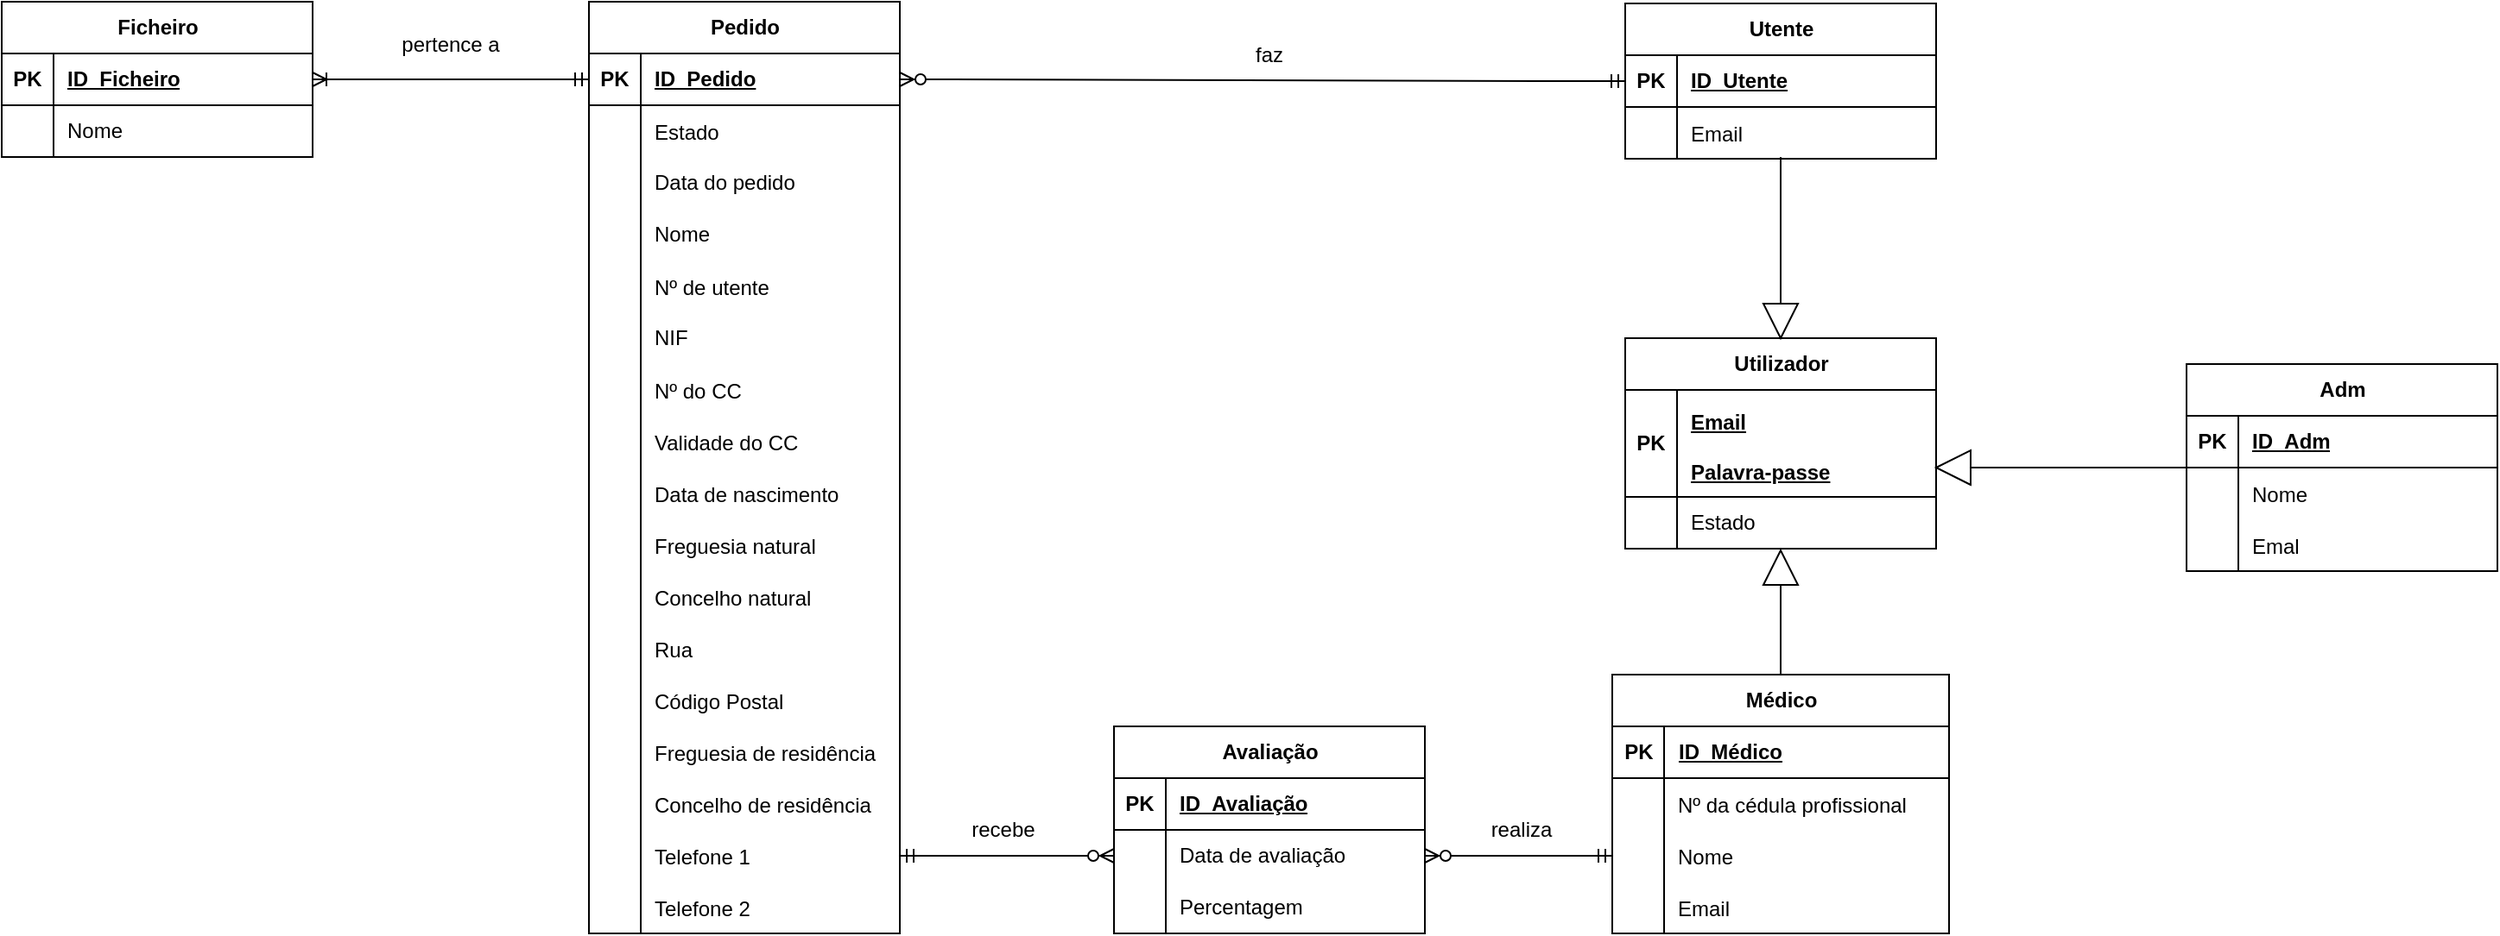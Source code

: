 <mxfile version="22.1.17" type="device">
  <diagram name="Page-1" id="z3Mn21bsSE6z8SqHgXsv">
    <mxGraphModel dx="1723" dy="743" grid="1" gridSize="10" guides="1" tooltips="1" connect="1" arrows="1" fold="1" page="1" pageScale="1" pageWidth="850" pageHeight="1100" math="0" shadow="0">
      <root>
        <mxCell id="0" />
        <mxCell id="1" parent="0" />
        <mxCell id="WOP5s9o7dd_DGviMvHyP-1" value="Ficheiro" style="shape=table;startSize=30;container=1;collapsible=1;childLayout=tableLayout;fixedRows=1;rowLines=0;fontStyle=1;align=center;resizeLast=1;html=1;" vertex="1" parent="1">
          <mxGeometry x="40" y="120" width="180" height="90" as="geometry" />
        </mxCell>
        <mxCell id="WOP5s9o7dd_DGviMvHyP-2" value="" style="shape=tableRow;horizontal=0;startSize=0;swimlaneHead=0;swimlaneBody=0;fillColor=none;collapsible=0;dropTarget=0;points=[[0,0.5],[1,0.5]];portConstraint=eastwest;top=0;left=0;right=0;bottom=1;" vertex="1" parent="WOP5s9o7dd_DGviMvHyP-1">
          <mxGeometry y="30" width="180" height="30" as="geometry" />
        </mxCell>
        <mxCell id="WOP5s9o7dd_DGviMvHyP-3" value="PK" style="shape=partialRectangle;connectable=0;fillColor=none;top=0;left=0;bottom=0;right=0;fontStyle=1;overflow=hidden;whiteSpace=wrap;html=1;" vertex="1" parent="WOP5s9o7dd_DGviMvHyP-2">
          <mxGeometry width="30" height="30" as="geometry">
            <mxRectangle width="30" height="30" as="alternateBounds" />
          </mxGeometry>
        </mxCell>
        <mxCell id="WOP5s9o7dd_DGviMvHyP-4" value="ID_Ficheiro" style="shape=partialRectangle;connectable=0;fillColor=none;top=0;left=0;bottom=0;right=0;align=left;spacingLeft=6;fontStyle=5;overflow=hidden;whiteSpace=wrap;html=1;" vertex="1" parent="WOP5s9o7dd_DGviMvHyP-2">
          <mxGeometry x="30" width="150" height="30" as="geometry">
            <mxRectangle width="150" height="30" as="alternateBounds" />
          </mxGeometry>
        </mxCell>
        <mxCell id="WOP5s9o7dd_DGviMvHyP-5" value="" style="shape=tableRow;horizontal=0;startSize=0;swimlaneHead=0;swimlaneBody=0;fillColor=none;collapsible=0;dropTarget=0;points=[[0,0.5],[1,0.5]];portConstraint=eastwest;top=0;left=0;right=0;bottom=0;" vertex="1" parent="WOP5s9o7dd_DGviMvHyP-1">
          <mxGeometry y="60" width="180" height="30" as="geometry" />
        </mxCell>
        <mxCell id="WOP5s9o7dd_DGviMvHyP-6" value="" style="shape=partialRectangle;connectable=0;fillColor=none;top=0;left=0;bottom=0;right=0;editable=1;overflow=hidden;whiteSpace=wrap;html=1;" vertex="1" parent="WOP5s9o7dd_DGviMvHyP-5">
          <mxGeometry width="30" height="30" as="geometry">
            <mxRectangle width="30" height="30" as="alternateBounds" />
          </mxGeometry>
        </mxCell>
        <mxCell id="WOP5s9o7dd_DGviMvHyP-7" value="Nome" style="shape=partialRectangle;connectable=0;fillColor=none;top=0;left=0;bottom=0;right=0;align=left;spacingLeft=6;overflow=hidden;whiteSpace=wrap;html=1;" vertex="1" parent="WOP5s9o7dd_DGviMvHyP-5">
          <mxGeometry x="30" width="150" height="30" as="geometry">
            <mxRectangle width="150" height="30" as="alternateBounds" />
          </mxGeometry>
        </mxCell>
        <mxCell id="WOP5s9o7dd_DGviMvHyP-14" value="Pedido" style="shape=table;startSize=30;container=1;collapsible=1;childLayout=tableLayout;fixedRows=1;rowLines=0;fontStyle=1;align=center;resizeLast=1;html=1;" vertex="1" parent="1">
          <mxGeometry x="380" y="120" width="180" height="540" as="geometry" />
        </mxCell>
        <mxCell id="WOP5s9o7dd_DGviMvHyP-15" value="" style="shape=tableRow;horizontal=0;startSize=0;swimlaneHead=0;swimlaneBody=0;fillColor=none;collapsible=0;dropTarget=0;points=[[0,0.5],[1,0.5]];portConstraint=eastwest;top=0;left=0;right=0;bottom=1;" vertex="1" parent="WOP5s9o7dd_DGviMvHyP-14">
          <mxGeometry y="30" width="180" height="30" as="geometry" />
        </mxCell>
        <mxCell id="WOP5s9o7dd_DGviMvHyP-16" value="PK" style="shape=partialRectangle;connectable=0;fillColor=none;top=0;left=0;bottom=0;right=0;fontStyle=1;overflow=hidden;whiteSpace=wrap;html=1;" vertex="1" parent="WOP5s9o7dd_DGviMvHyP-15">
          <mxGeometry width="30" height="30" as="geometry">
            <mxRectangle width="30" height="30" as="alternateBounds" />
          </mxGeometry>
        </mxCell>
        <mxCell id="WOP5s9o7dd_DGviMvHyP-17" value="ID_Pedido" style="shape=partialRectangle;connectable=0;fillColor=none;top=0;left=0;bottom=0;right=0;align=left;spacingLeft=6;fontStyle=5;overflow=hidden;whiteSpace=wrap;html=1;" vertex="1" parent="WOP5s9o7dd_DGviMvHyP-15">
          <mxGeometry x="30" width="150" height="30" as="geometry">
            <mxRectangle width="150" height="30" as="alternateBounds" />
          </mxGeometry>
        </mxCell>
        <mxCell id="WOP5s9o7dd_DGviMvHyP-63" value="" style="shape=tableRow;horizontal=0;startSize=0;swimlaneHead=0;swimlaneBody=0;fillColor=none;collapsible=0;dropTarget=0;points=[[0,0.5],[1,0.5]];portConstraint=eastwest;top=0;left=0;right=0;bottom=0;" vertex="1" parent="WOP5s9o7dd_DGviMvHyP-14">
          <mxGeometry y="60" width="180" height="30" as="geometry" />
        </mxCell>
        <mxCell id="WOP5s9o7dd_DGviMvHyP-64" value="" style="shape=partialRectangle;connectable=0;fillColor=none;top=0;left=0;bottom=0;right=0;editable=1;overflow=hidden;" vertex="1" parent="WOP5s9o7dd_DGviMvHyP-63">
          <mxGeometry width="30" height="30" as="geometry">
            <mxRectangle width="30" height="30" as="alternateBounds" />
          </mxGeometry>
        </mxCell>
        <mxCell id="WOP5s9o7dd_DGviMvHyP-65" value="Estado" style="shape=partialRectangle;connectable=0;fillColor=none;top=0;left=0;bottom=0;right=0;align=left;spacingLeft=6;overflow=hidden;" vertex="1" parent="WOP5s9o7dd_DGviMvHyP-63">
          <mxGeometry x="30" width="150" height="30" as="geometry">
            <mxRectangle width="150" height="30" as="alternateBounds" />
          </mxGeometry>
        </mxCell>
        <mxCell id="WOP5s9o7dd_DGviMvHyP-18" value="" style="shape=tableRow;horizontal=0;startSize=0;swimlaneHead=0;swimlaneBody=0;fillColor=none;collapsible=0;dropTarget=0;points=[[0,0.5],[1,0.5]];portConstraint=eastwest;top=0;left=0;right=0;bottom=0;" vertex="1" parent="WOP5s9o7dd_DGviMvHyP-14">
          <mxGeometry y="90" width="180" height="30" as="geometry" />
        </mxCell>
        <mxCell id="WOP5s9o7dd_DGviMvHyP-19" value="" style="shape=partialRectangle;connectable=0;fillColor=none;top=0;left=0;bottom=0;right=0;editable=1;overflow=hidden;whiteSpace=wrap;html=1;" vertex="1" parent="WOP5s9o7dd_DGviMvHyP-18">
          <mxGeometry width="30" height="30" as="geometry">
            <mxRectangle width="30" height="30" as="alternateBounds" />
          </mxGeometry>
        </mxCell>
        <mxCell id="WOP5s9o7dd_DGviMvHyP-20" value="Data do pedido" style="shape=partialRectangle;connectable=0;fillColor=none;top=0;left=0;bottom=0;right=0;align=left;spacingLeft=6;overflow=hidden;whiteSpace=wrap;html=1;" vertex="1" parent="WOP5s9o7dd_DGviMvHyP-18">
          <mxGeometry x="30" width="150" height="30" as="geometry">
            <mxRectangle width="150" height="30" as="alternateBounds" />
          </mxGeometry>
        </mxCell>
        <mxCell id="WOP5s9o7dd_DGviMvHyP-21" value="" style="shape=tableRow;horizontal=0;startSize=0;swimlaneHead=0;swimlaneBody=0;fillColor=none;collapsible=0;dropTarget=0;points=[[0,0.5],[1,0.5]];portConstraint=eastwest;top=0;left=0;right=0;bottom=0;" vertex="1" parent="WOP5s9o7dd_DGviMvHyP-14">
          <mxGeometry y="120" width="180" height="30" as="geometry" />
        </mxCell>
        <mxCell id="WOP5s9o7dd_DGviMvHyP-22" value="" style="shape=partialRectangle;connectable=0;fillColor=none;top=0;left=0;bottom=0;right=0;editable=1;overflow=hidden;whiteSpace=wrap;html=1;" vertex="1" parent="WOP5s9o7dd_DGviMvHyP-21">
          <mxGeometry width="30" height="30" as="geometry">
            <mxRectangle width="30" height="30" as="alternateBounds" />
          </mxGeometry>
        </mxCell>
        <mxCell id="WOP5s9o7dd_DGviMvHyP-23" value="Nome" style="shape=partialRectangle;connectable=0;fillColor=none;top=0;left=0;bottom=0;right=0;align=left;spacingLeft=6;overflow=hidden;whiteSpace=wrap;html=1;" vertex="1" parent="WOP5s9o7dd_DGviMvHyP-21">
          <mxGeometry x="30" width="150" height="30" as="geometry">
            <mxRectangle width="150" height="30" as="alternateBounds" />
          </mxGeometry>
        </mxCell>
        <mxCell id="WOP5s9o7dd_DGviMvHyP-207" value="" style="shape=tableRow;horizontal=0;startSize=0;swimlaneHead=0;swimlaneBody=0;fillColor=none;collapsible=0;dropTarget=0;points=[[0,0.5],[1,0.5]];portConstraint=eastwest;top=0;left=0;right=0;bottom=0;" vertex="1" parent="WOP5s9o7dd_DGviMvHyP-14">
          <mxGeometry y="150" width="180" height="30" as="geometry" />
        </mxCell>
        <mxCell id="WOP5s9o7dd_DGviMvHyP-208" value="" style="shape=partialRectangle;connectable=0;fillColor=none;top=0;left=0;bottom=0;right=0;editable=1;overflow=hidden;" vertex="1" parent="WOP5s9o7dd_DGviMvHyP-207">
          <mxGeometry width="30" height="30" as="geometry">
            <mxRectangle width="30" height="30" as="alternateBounds" />
          </mxGeometry>
        </mxCell>
        <mxCell id="WOP5s9o7dd_DGviMvHyP-209" value="Nº de utente" style="shape=partialRectangle;connectable=0;fillColor=none;top=0;left=0;bottom=0;right=0;align=left;spacingLeft=6;overflow=hidden;" vertex="1" parent="WOP5s9o7dd_DGviMvHyP-207">
          <mxGeometry x="30" width="150" height="30" as="geometry">
            <mxRectangle width="150" height="30" as="alternateBounds" />
          </mxGeometry>
        </mxCell>
        <mxCell id="WOP5s9o7dd_DGviMvHyP-24" value="" style="shape=tableRow;horizontal=0;startSize=0;swimlaneHead=0;swimlaneBody=0;fillColor=none;collapsible=0;dropTarget=0;points=[[0,0.5],[1,0.5]];portConstraint=eastwest;top=0;left=0;right=0;bottom=0;" vertex="1" parent="WOP5s9o7dd_DGviMvHyP-14">
          <mxGeometry y="180" width="180" height="30" as="geometry" />
        </mxCell>
        <mxCell id="WOP5s9o7dd_DGviMvHyP-25" value="" style="shape=partialRectangle;connectable=0;fillColor=none;top=0;left=0;bottom=0;right=0;editable=1;overflow=hidden;whiteSpace=wrap;html=1;" vertex="1" parent="WOP5s9o7dd_DGviMvHyP-24">
          <mxGeometry width="30" height="30" as="geometry">
            <mxRectangle width="30" height="30" as="alternateBounds" />
          </mxGeometry>
        </mxCell>
        <mxCell id="WOP5s9o7dd_DGviMvHyP-26" value="NIF" style="shape=partialRectangle;connectable=0;fillColor=none;top=0;left=0;bottom=0;right=0;align=left;spacingLeft=6;overflow=hidden;whiteSpace=wrap;html=1;" vertex="1" parent="WOP5s9o7dd_DGviMvHyP-24">
          <mxGeometry x="30" width="150" height="30" as="geometry">
            <mxRectangle width="150" height="30" as="alternateBounds" />
          </mxGeometry>
        </mxCell>
        <mxCell id="WOP5s9o7dd_DGviMvHyP-28" value="" style="shape=tableRow;horizontal=0;startSize=0;swimlaneHead=0;swimlaneBody=0;fillColor=none;collapsible=0;dropTarget=0;points=[[0,0.5],[1,0.5]];portConstraint=eastwest;top=0;left=0;right=0;bottom=0;" vertex="1" parent="WOP5s9o7dd_DGviMvHyP-14">
          <mxGeometry y="210" width="180" height="30" as="geometry" />
        </mxCell>
        <mxCell id="WOP5s9o7dd_DGviMvHyP-29" value="" style="shape=partialRectangle;connectable=0;fillColor=none;top=0;left=0;bottom=0;right=0;editable=1;overflow=hidden;" vertex="1" parent="WOP5s9o7dd_DGviMvHyP-28">
          <mxGeometry width="30" height="30" as="geometry">
            <mxRectangle width="30" height="30" as="alternateBounds" />
          </mxGeometry>
        </mxCell>
        <mxCell id="WOP5s9o7dd_DGviMvHyP-30" value="Nº do CC" style="shape=partialRectangle;connectable=0;fillColor=none;top=0;left=0;bottom=0;right=0;align=left;spacingLeft=6;overflow=hidden;" vertex="1" parent="WOP5s9o7dd_DGviMvHyP-28">
          <mxGeometry x="30" width="150" height="30" as="geometry">
            <mxRectangle width="150" height="30" as="alternateBounds" />
          </mxGeometry>
        </mxCell>
        <mxCell id="WOP5s9o7dd_DGviMvHyP-32" value="" style="shape=tableRow;horizontal=0;startSize=0;swimlaneHead=0;swimlaneBody=0;fillColor=none;collapsible=0;dropTarget=0;points=[[0,0.5],[1,0.5]];portConstraint=eastwest;top=0;left=0;right=0;bottom=0;" vertex="1" parent="WOP5s9o7dd_DGviMvHyP-14">
          <mxGeometry y="240" width="180" height="30" as="geometry" />
        </mxCell>
        <mxCell id="WOP5s9o7dd_DGviMvHyP-33" value="" style="shape=partialRectangle;connectable=0;fillColor=none;top=0;left=0;bottom=0;right=0;editable=1;overflow=hidden;" vertex="1" parent="WOP5s9o7dd_DGviMvHyP-32">
          <mxGeometry width="30" height="30" as="geometry">
            <mxRectangle width="30" height="30" as="alternateBounds" />
          </mxGeometry>
        </mxCell>
        <mxCell id="WOP5s9o7dd_DGviMvHyP-34" value="Validade do CC" style="shape=partialRectangle;connectable=0;fillColor=none;top=0;left=0;bottom=0;right=0;align=left;spacingLeft=6;overflow=hidden;" vertex="1" parent="WOP5s9o7dd_DGviMvHyP-32">
          <mxGeometry x="30" width="150" height="30" as="geometry">
            <mxRectangle width="150" height="30" as="alternateBounds" />
          </mxGeometry>
        </mxCell>
        <mxCell id="WOP5s9o7dd_DGviMvHyP-36" value="" style="shape=tableRow;horizontal=0;startSize=0;swimlaneHead=0;swimlaneBody=0;fillColor=none;collapsible=0;dropTarget=0;points=[[0,0.5],[1,0.5]];portConstraint=eastwest;top=0;left=0;right=0;bottom=0;" vertex="1" parent="WOP5s9o7dd_DGviMvHyP-14">
          <mxGeometry y="270" width="180" height="30" as="geometry" />
        </mxCell>
        <mxCell id="WOP5s9o7dd_DGviMvHyP-37" value="" style="shape=partialRectangle;connectable=0;fillColor=none;top=0;left=0;bottom=0;right=0;editable=1;overflow=hidden;" vertex="1" parent="WOP5s9o7dd_DGviMvHyP-36">
          <mxGeometry width="30" height="30" as="geometry">
            <mxRectangle width="30" height="30" as="alternateBounds" />
          </mxGeometry>
        </mxCell>
        <mxCell id="WOP5s9o7dd_DGviMvHyP-38" value="Data de nascimento" style="shape=partialRectangle;connectable=0;fillColor=none;top=0;left=0;bottom=0;right=0;align=left;spacingLeft=6;overflow=hidden;" vertex="1" parent="WOP5s9o7dd_DGviMvHyP-36">
          <mxGeometry x="30" width="150" height="30" as="geometry">
            <mxRectangle width="150" height="30" as="alternateBounds" />
          </mxGeometry>
        </mxCell>
        <mxCell id="WOP5s9o7dd_DGviMvHyP-40" value="" style="shape=tableRow;horizontal=0;startSize=0;swimlaneHead=0;swimlaneBody=0;fillColor=none;collapsible=0;dropTarget=0;points=[[0,0.5],[1,0.5]];portConstraint=eastwest;top=0;left=0;right=0;bottom=0;" vertex="1" parent="WOP5s9o7dd_DGviMvHyP-14">
          <mxGeometry y="300" width="180" height="30" as="geometry" />
        </mxCell>
        <mxCell id="WOP5s9o7dd_DGviMvHyP-41" value="" style="shape=partialRectangle;connectable=0;fillColor=none;top=0;left=0;bottom=0;right=0;editable=1;overflow=hidden;" vertex="1" parent="WOP5s9o7dd_DGviMvHyP-40">
          <mxGeometry width="30" height="30" as="geometry">
            <mxRectangle width="30" height="30" as="alternateBounds" />
          </mxGeometry>
        </mxCell>
        <mxCell id="WOP5s9o7dd_DGviMvHyP-42" value="Freguesia natural" style="shape=partialRectangle;connectable=0;fillColor=none;top=0;left=0;bottom=0;right=0;align=left;spacingLeft=6;overflow=hidden;" vertex="1" parent="WOP5s9o7dd_DGviMvHyP-40">
          <mxGeometry x="30" width="150" height="30" as="geometry">
            <mxRectangle width="150" height="30" as="alternateBounds" />
          </mxGeometry>
        </mxCell>
        <mxCell id="WOP5s9o7dd_DGviMvHyP-44" value="" style="shape=tableRow;horizontal=0;startSize=0;swimlaneHead=0;swimlaneBody=0;fillColor=none;collapsible=0;dropTarget=0;points=[[0,0.5],[1,0.5]];portConstraint=eastwest;top=0;left=0;right=0;bottom=0;" vertex="1" parent="WOP5s9o7dd_DGviMvHyP-14">
          <mxGeometry y="330" width="180" height="30" as="geometry" />
        </mxCell>
        <mxCell id="WOP5s9o7dd_DGviMvHyP-45" value="" style="shape=partialRectangle;connectable=0;fillColor=none;top=0;left=0;bottom=0;right=0;editable=1;overflow=hidden;" vertex="1" parent="WOP5s9o7dd_DGviMvHyP-44">
          <mxGeometry width="30" height="30" as="geometry">
            <mxRectangle width="30" height="30" as="alternateBounds" />
          </mxGeometry>
        </mxCell>
        <mxCell id="WOP5s9o7dd_DGviMvHyP-46" value="Concelho natural" style="shape=partialRectangle;connectable=0;fillColor=none;top=0;left=0;bottom=0;right=0;align=left;spacingLeft=6;overflow=hidden;" vertex="1" parent="WOP5s9o7dd_DGviMvHyP-44">
          <mxGeometry x="30" width="150" height="30" as="geometry">
            <mxRectangle width="150" height="30" as="alternateBounds" />
          </mxGeometry>
        </mxCell>
        <mxCell id="WOP5s9o7dd_DGviMvHyP-47" value="" style="shape=tableRow;horizontal=0;startSize=0;swimlaneHead=0;swimlaneBody=0;fillColor=none;collapsible=0;dropTarget=0;points=[[0,0.5],[1,0.5]];portConstraint=eastwest;top=0;left=0;right=0;bottom=0;" vertex="1" parent="WOP5s9o7dd_DGviMvHyP-14">
          <mxGeometry y="360" width="180" height="30" as="geometry" />
        </mxCell>
        <mxCell id="WOP5s9o7dd_DGviMvHyP-48" value="" style="shape=partialRectangle;connectable=0;fillColor=none;top=0;left=0;bottom=0;right=0;editable=1;overflow=hidden;" vertex="1" parent="WOP5s9o7dd_DGviMvHyP-47">
          <mxGeometry width="30" height="30" as="geometry">
            <mxRectangle width="30" height="30" as="alternateBounds" />
          </mxGeometry>
        </mxCell>
        <mxCell id="WOP5s9o7dd_DGviMvHyP-49" value="Rua" style="shape=partialRectangle;connectable=0;fillColor=none;top=0;left=0;bottom=0;right=0;align=left;spacingLeft=6;overflow=hidden;" vertex="1" parent="WOP5s9o7dd_DGviMvHyP-47">
          <mxGeometry x="30" width="150" height="30" as="geometry">
            <mxRectangle width="150" height="30" as="alternateBounds" />
          </mxGeometry>
        </mxCell>
        <mxCell id="WOP5s9o7dd_DGviMvHyP-55" value="" style="shape=tableRow;horizontal=0;startSize=0;swimlaneHead=0;swimlaneBody=0;fillColor=none;collapsible=0;dropTarget=0;points=[[0,0.5],[1,0.5]];portConstraint=eastwest;top=0;left=0;right=0;bottom=0;" vertex="1" parent="WOP5s9o7dd_DGviMvHyP-14">
          <mxGeometry y="390" width="180" height="30" as="geometry" />
        </mxCell>
        <mxCell id="WOP5s9o7dd_DGviMvHyP-56" value="" style="shape=partialRectangle;connectable=0;fillColor=none;top=0;left=0;bottom=0;right=0;editable=1;overflow=hidden;" vertex="1" parent="WOP5s9o7dd_DGviMvHyP-55">
          <mxGeometry width="30" height="30" as="geometry">
            <mxRectangle width="30" height="30" as="alternateBounds" />
          </mxGeometry>
        </mxCell>
        <mxCell id="WOP5s9o7dd_DGviMvHyP-57" value="Código Postal" style="shape=partialRectangle;connectable=0;fillColor=none;top=0;left=0;bottom=0;right=0;align=left;spacingLeft=6;overflow=hidden;" vertex="1" parent="WOP5s9o7dd_DGviMvHyP-55">
          <mxGeometry x="30" width="150" height="30" as="geometry">
            <mxRectangle width="150" height="30" as="alternateBounds" />
          </mxGeometry>
        </mxCell>
        <mxCell id="WOP5s9o7dd_DGviMvHyP-67" value="" style="shape=tableRow;horizontal=0;startSize=0;swimlaneHead=0;swimlaneBody=0;fillColor=none;collapsible=0;dropTarget=0;points=[[0,0.5],[1,0.5]];portConstraint=eastwest;top=0;left=0;right=0;bottom=0;" vertex="1" parent="WOP5s9o7dd_DGviMvHyP-14">
          <mxGeometry y="420" width="180" height="30" as="geometry" />
        </mxCell>
        <mxCell id="WOP5s9o7dd_DGviMvHyP-68" value="" style="shape=partialRectangle;connectable=0;fillColor=none;top=0;left=0;bottom=0;right=0;editable=1;overflow=hidden;" vertex="1" parent="WOP5s9o7dd_DGviMvHyP-67">
          <mxGeometry width="30" height="30" as="geometry">
            <mxRectangle width="30" height="30" as="alternateBounds" />
          </mxGeometry>
        </mxCell>
        <mxCell id="WOP5s9o7dd_DGviMvHyP-69" value="Freguesia de residência" style="shape=partialRectangle;connectable=0;fillColor=none;top=0;left=0;bottom=0;right=0;align=left;spacingLeft=6;overflow=hidden;" vertex="1" parent="WOP5s9o7dd_DGviMvHyP-67">
          <mxGeometry x="30" width="150" height="30" as="geometry">
            <mxRectangle width="150" height="30" as="alternateBounds" />
          </mxGeometry>
        </mxCell>
        <mxCell id="WOP5s9o7dd_DGviMvHyP-71" value="" style="shape=tableRow;horizontal=0;startSize=0;swimlaneHead=0;swimlaneBody=0;fillColor=none;collapsible=0;dropTarget=0;points=[[0,0.5],[1,0.5]];portConstraint=eastwest;top=0;left=0;right=0;bottom=0;" vertex="1" parent="WOP5s9o7dd_DGviMvHyP-14">
          <mxGeometry y="450" width="180" height="30" as="geometry" />
        </mxCell>
        <mxCell id="WOP5s9o7dd_DGviMvHyP-72" value="" style="shape=partialRectangle;connectable=0;fillColor=none;top=0;left=0;bottom=0;right=0;editable=1;overflow=hidden;" vertex="1" parent="WOP5s9o7dd_DGviMvHyP-71">
          <mxGeometry width="30" height="30" as="geometry">
            <mxRectangle width="30" height="30" as="alternateBounds" />
          </mxGeometry>
        </mxCell>
        <mxCell id="WOP5s9o7dd_DGviMvHyP-73" value="Concelho de residência" style="shape=partialRectangle;connectable=0;fillColor=none;top=0;left=0;bottom=0;right=0;align=left;spacingLeft=6;overflow=hidden;" vertex="1" parent="WOP5s9o7dd_DGviMvHyP-71">
          <mxGeometry x="30" width="150" height="30" as="geometry">
            <mxRectangle width="150" height="30" as="alternateBounds" />
          </mxGeometry>
        </mxCell>
        <mxCell id="WOP5s9o7dd_DGviMvHyP-59" value="" style="shape=tableRow;horizontal=0;startSize=0;swimlaneHead=0;swimlaneBody=0;fillColor=none;collapsible=0;dropTarget=0;points=[[0,0.5],[1,0.5]];portConstraint=eastwest;top=0;left=0;right=0;bottom=0;" vertex="1" parent="WOP5s9o7dd_DGviMvHyP-14">
          <mxGeometry y="480" width="180" height="30" as="geometry" />
        </mxCell>
        <mxCell id="WOP5s9o7dd_DGviMvHyP-60" value="" style="shape=partialRectangle;connectable=0;fillColor=none;top=0;left=0;bottom=0;right=0;editable=1;overflow=hidden;" vertex="1" parent="WOP5s9o7dd_DGviMvHyP-59">
          <mxGeometry width="30" height="30" as="geometry">
            <mxRectangle width="30" height="30" as="alternateBounds" />
          </mxGeometry>
        </mxCell>
        <mxCell id="WOP5s9o7dd_DGviMvHyP-61" value="Telefone 1" style="shape=partialRectangle;connectable=0;fillColor=none;top=0;left=0;bottom=0;right=0;align=left;spacingLeft=6;overflow=hidden;" vertex="1" parent="WOP5s9o7dd_DGviMvHyP-59">
          <mxGeometry x="30" width="150" height="30" as="geometry">
            <mxRectangle width="150" height="30" as="alternateBounds" />
          </mxGeometry>
        </mxCell>
        <mxCell id="WOP5s9o7dd_DGviMvHyP-51" value="" style="shape=tableRow;horizontal=0;startSize=0;swimlaneHead=0;swimlaneBody=0;fillColor=none;collapsible=0;dropTarget=0;points=[[0,0.5],[1,0.5]];portConstraint=eastwest;top=0;left=0;right=0;bottom=0;" vertex="1" parent="WOP5s9o7dd_DGviMvHyP-14">
          <mxGeometry y="510" width="180" height="30" as="geometry" />
        </mxCell>
        <mxCell id="WOP5s9o7dd_DGviMvHyP-52" value="" style="shape=partialRectangle;connectable=0;fillColor=none;top=0;left=0;bottom=0;right=0;editable=1;overflow=hidden;" vertex="1" parent="WOP5s9o7dd_DGviMvHyP-51">
          <mxGeometry width="30" height="30" as="geometry">
            <mxRectangle width="30" height="30" as="alternateBounds" />
          </mxGeometry>
        </mxCell>
        <mxCell id="WOP5s9o7dd_DGviMvHyP-53" value="Telefone 2" style="shape=partialRectangle;connectable=0;fillColor=none;top=0;left=0;bottom=0;right=0;align=left;spacingLeft=6;overflow=hidden;" vertex="1" parent="WOP5s9o7dd_DGviMvHyP-51">
          <mxGeometry x="30" width="150" height="30" as="geometry">
            <mxRectangle width="150" height="30" as="alternateBounds" />
          </mxGeometry>
        </mxCell>
        <mxCell id="WOP5s9o7dd_DGviMvHyP-74" value="Avaliação" style="shape=table;startSize=30;container=1;collapsible=1;childLayout=tableLayout;fixedRows=1;rowLines=0;fontStyle=1;align=center;resizeLast=1;html=1;" vertex="1" parent="1">
          <mxGeometry x="684" y="540" width="180" height="120" as="geometry" />
        </mxCell>
        <mxCell id="WOP5s9o7dd_DGviMvHyP-75" value="" style="shape=tableRow;horizontal=0;startSize=0;swimlaneHead=0;swimlaneBody=0;fillColor=none;collapsible=0;dropTarget=0;points=[[0,0.5],[1,0.5]];portConstraint=eastwest;top=0;left=0;right=0;bottom=1;" vertex="1" parent="WOP5s9o7dd_DGviMvHyP-74">
          <mxGeometry y="30" width="180" height="30" as="geometry" />
        </mxCell>
        <mxCell id="WOP5s9o7dd_DGviMvHyP-76" value="PK" style="shape=partialRectangle;connectable=0;fillColor=none;top=0;left=0;bottom=0;right=0;fontStyle=1;overflow=hidden;whiteSpace=wrap;html=1;" vertex="1" parent="WOP5s9o7dd_DGviMvHyP-75">
          <mxGeometry width="30" height="30" as="geometry">
            <mxRectangle width="30" height="30" as="alternateBounds" />
          </mxGeometry>
        </mxCell>
        <mxCell id="WOP5s9o7dd_DGviMvHyP-77" value="ID_Avaliação" style="shape=partialRectangle;connectable=0;fillColor=none;top=0;left=0;bottom=0;right=0;align=left;spacingLeft=6;fontStyle=5;overflow=hidden;whiteSpace=wrap;html=1;" vertex="1" parent="WOP5s9o7dd_DGviMvHyP-75">
          <mxGeometry x="30" width="150" height="30" as="geometry">
            <mxRectangle width="150" height="30" as="alternateBounds" />
          </mxGeometry>
        </mxCell>
        <mxCell id="WOP5s9o7dd_DGviMvHyP-78" value="" style="shape=tableRow;horizontal=0;startSize=0;swimlaneHead=0;swimlaneBody=0;fillColor=none;collapsible=0;dropTarget=0;points=[[0,0.5],[1,0.5]];portConstraint=eastwest;top=0;left=0;right=0;bottom=0;" vertex="1" parent="WOP5s9o7dd_DGviMvHyP-74">
          <mxGeometry y="60" width="180" height="30" as="geometry" />
        </mxCell>
        <mxCell id="WOP5s9o7dd_DGviMvHyP-79" value="" style="shape=partialRectangle;connectable=0;fillColor=none;top=0;left=0;bottom=0;right=0;editable=1;overflow=hidden;whiteSpace=wrap;html=1;" vertex="1" parent="WOP5s9o7dd_DGviMvHyP-78">
          <mxGeometry width="30" height="30" as="geometry">
            <mxRectangle width="30" height="30" as="alternateBounds" />
          </mxGeometry>
        </mxCell>
        <mxCell id="WOP5s9o7dd_DGviMvHyP-80" value="Data de avaliação" style="shape=partialRectangle;connectable=0;fillColor=none;top=0;left=0;bottom=0;right=0;align=left;spacingLeft=6;overflow=hidden;whiteSpace=wrap;html=1;" vertex="1" parent="WOP5s9o7dd_DGviMvHyP-78">
          <mxGeometry x="30" width="150" height="30" as="geometry">
            <mxRectangle width="150" height="30" as="alternateBounds" />
          </mxGeometry>
        </mxCell>
        <mxCell id="WOP5s9o7dd_DGviMvHyP-81" value="" style="shape=tableRow;horizontal=0;startSize=0;swimlaneHead=0;swimlaneBody=0;fillColor=none;collapsible=0;dropTarget=0;points=[[0,0.5],[1,0.5]];portConstraint=eastwest;top=0;left=0;right=0;bottom=0;" vertex="1" parent="WOP5s9o7dd_DGviMvHyP-74">
          <mxGeometry y="90" width="180" height="30" as="geometry" />
        </mxCell>
        <mxCell id="WOP5s9o7dd_DGviMvHyP-82" value="" style="shape=partialRectangle;connectable=0;fillColor=none;top=0;left=0;bottom=0;right=0;editable=1;overflow=hidden;whiteSpace=wrap;html=1;" vertex="1" parent="WOP5s9o7dd_DGviMvHyP-81">
          <mxGeometry width="30" height="30" as="geometry">
            <mxRectangle width="30" height="30" as="alternateBounds" />
          </mxGeometry>
        </mxCell>
        <mxCell id="WOP5s9o7dd_DGviMvHyP-83" value="Percentagem" style="shape=partialRectangle;connectable=0;fillColor=none;top=0;left=0;bottom=0;right=0;align=left;spacingLeft=6;overflow=hidden;whiteSpace=wrap;html=1;" vertex="1" parent="WOP5s9o7dd_DGviMvHyP-81">
          <mxGeometry x="30" width="150" height="30" as="geometry">
            <mxRectangle width="150" height="30" as="alternateBounds" />
          </mxGeometry>
        </mxCell>
        <mxCell id="WOP5s9o7dd_DGviMvHyP-87" value="Utilizador" style="shape=table;startSize=30;container=1;collapsible=1;childLayout=tableLayout;fixedRows=1;rowLines=0;fontStyle=1;align=center;resizeLast=1;html=1;" vertex="1" parent="1">
          <mxGeometry x="980" y="315" width="180" height="122" as="geometry" />
        </mxCell>
        <mxCell id="WOP5s9o7dd_DGviMvHyP-219" value="" style="shape=tableRow;horizontal=0;startSize=0;swimlaneHead=0;swimlaneBody=0;fillColor=none;collapsible=0;dropTarget=0;points=[[0,0.5],[1,0.5]];portConstraint=eastwest;top=0;left=0;right=0;bottom=1;" vertex="1" parent="WOP5s9o7dd_DGviMvHyP-87">
          <mxGeometry y="30" width="180" height="62" as="geometry" />
        </mxCell>
        <mxCell id="WOP5s9o7dd_DGviMvHyP-220" value="PK" style="shape=partialRectangle;connectable=0;fillColor=none;top=0;left=0;bottom=0;right=0;fontStyle=1;overflow=hidden;whiteSpace=wrap;html=1;" vertex="1" parent="WOP5s9o7dd_DGviMvHyP-219">
          <mxGeometry width="30" height="62" as="geometry">
            <mxRectangle width="30" height="62" as="alternateBounds" />
          </mxGeometry>
        </mxCell>
        <mxCell id="WOP5s9o7dd_DGviMvHyP-221" value="" style="shape=partialRectangle;connectable=0;fillColor=none;top=0;left=0;bottom=0;right=0;align=left;spacingLeft=6;fontStyle=5;overflow=hidden;whiteSpace=wrap;html=1;" vertex="1" parent="WOP5s9o7dd_DGviMvHyP-219">
          <mxGeometry x="30" width="150" height="62" as="geometry">
            <mxRectangle width="150" height="62" as="alternateBounds" />
          </mxGeometry>
        </mxCell>
        <mxCell id="WOP5s9o7dd_DGviMvHyP-94" value="" style="shape=tableRow;horizontal=0;startSize=0;swimlaneHead=0;swimlaneBody=0;fillColor=none;collapsible=0;dropTarget=0;points=[[0,0.5],[1,0.5]];portConstraint=eastwest;top=0;left=0;right=0;bottom=0;" vertex="1" parent="WOP5s9o7dd_DGviMvHyP-87">
          <mxGeometry y="92" width="180" height="30" as="geometry" />
        </mxCell>
        <mxCell id="WOP5s9o7dd_DGviMvHyP-95" value="" style="shape=partialRectangle;connectable=0;fillColor=none;top=0;left=0;bottom=0;right=0;editable=1;overflow=hidden;whiteSpace=wrap;html=1;" vertex="1" parent="WOP5s9o7dd_DGviMvHyP-94">
          <mxGeometry width="30" height="30" as="geometry">
            <mxRectangle width="30" height="30" as="alternateBounds" />
          </mxGeometry>
        </mxCell>
        <mxCell id="WOP5s9o7dd_DGviMvHyP-96" value="Estado" style="shape=partialRectangle;connectable=0;fillColor=none;top=0;left=0;bottom=0;right=0;align=left;spacingLeft=6;overflow=hidden;whiteSpace=wrap;html=1;" vertex="1" parent="WOP5s9o7dd_DGviMvHyP-94">
          <mxGeometry x="30" width="150" height="30" as="geometry">
            <mxRectangle width="150" height="30" as="alternateBounds" />
          </mxGeometry>
        </mxCell>
        <mxCell id="WOP5s9o7dd_DGviMvHyP-100" value="Utente" style="shape=table;startSize=30;container=1;collapsible=1;childLayout=tableLayout;fixedRows=1;rowLines=0;fontStyle=1;align=center;resizeLast=1;html=1;" vertex="1" parent="1">
          <mxGeometry x="980" y="121" width="180" height="90" as="geometry" />
        </mxCell>
        <mxCell id="WOP5s9o7dd_DGviMvHyP-101" value="" style="shape=tableRow;horizontal=0;startSize=0;swimlaneHead=0;swimlaneBody=0;fillColor=none;collapsible=0;dropTarget=0;points=[[0,0.5],[1,0.5]];portConstraint=eastwest;top=0;left=0;right=0;bottom=1;" vertex="1" parent="WOP5s9o7dd_DGviMvHyP-100">
          <mxGeometry y="30" width="180" height="30" as="geometry" />
        </mxCell>
        <mxCell id="WOP5s9o7dd_DGviMvHyP-102" value="PK" style="shape=partialRectangle;connectable=0;fillColor=none;top=0;left=0;bottom=0;right=0;fontStyle=1;overflow=hidden;whiteSpace=wrap;html=1;" vertex="1" parent="WOP5s9o7dd_DGviMvHyP-101">
          <mxGeometry width="30" height="30" as="geometry">
            <mxRectangle width="30" height="30" as="alternateBounds" />
          </mxGeometry>
        </mxCell>
        <mxCell id="WOP5s9o7dd_DGviMvHyP-103" value="ID_Utente" style="shape=partialRectangle;connectable=0;fillColor=none;top=0;left=0;bottom=0;right=0;align=left;spacingLeft=6;fontStyle=5;overflow=hidden;whiteSpace=wrap;html=1;" vertex="1" parent="WOP5s9o7dd_DGviMvHyP-101">
          <mxGeometry x="30" width="150" height="30" as="geometry">
            <mxRectangle width="150" height="30" as="alternateBounds" />
          </mxGeometry>
        </mxCell>
        <mxCell id="WOP5s9o7dd_DGviMvHyP-190" value="" style="shape=tableRow;horizontal=0;startSize=0;swimlaneHead=0;swimlaneBody=0;fillColor=none;collapsible=0;dropTarget=0;points=[[0,0.5],[1,0.5]];portConstraint=eastwest;top=0;left=0;right=0;bottom=0;" vertex="1" parent="WOP5s9o7dd_DGviMvHyP-100">
          <mxGeometry y="60" width="180" height="30" as="geometry" />
        </mxCell>
        <mxCell id="WOP5s9o7dd_DGviMvHyP-191" value="" style="shape=partialRectangle;connectable=0;fillColor=none;top=0;left=0;bottom=0;right=0;editable=1;overflow=hidden;" vertex="1" parent="WOP5s9o7dd_DGviMvHyP-190">
          <mxGeometry width="30" height="30" as="geometry">
            <mxRectangle width="30" height="30" as="alternateBounds" />
          </mxGeometry>
        </mxCell>
        <mxCell id="WOP5s9o7dd_DGviMvHyP-192" value="Email" style="shape=partialRectangle;connectable=0;fillColor=none;top=0;left=0;bottom=0;right=0;align=left;spacingLeft=6;overflow=hidden;" vertex="1" parent="WOP5s9o7dd_DGviMvHyP-190">
          <mxGeometry x="30" width="150" height="30" as="geometry">
            <mxRectangle width="150" height="30" as="alternateBounds" />
          </mxGeometry>
        </mxCell>
        <mxCell id="WOP5s9o7dd_DGviMvHyP-113" value="Adm" style="shape=table;startSize=30;container=1;collapsible=1;childLayout=tableLayout;fixedRows=1;rowLines=0;fontStyle=1;align=center;resizeLast=1;html=1;" vertex="1" parent="1">
          <mxGeometry x="1305" y="330" width="180" height="120" as="geometry" />
        </mxCell>
        <mxCell id="WOP5s9o7dd_DGviMvHyP-114" value="" style="shape=tableRow;horizontal=0;startSize=0;swimlaneHead=0;swimlaneBody=0;fillColor=none;collapsible=0;dropTarget=0;points=[[0,0.5],[1,0.5]];portConstraint=eastwest;top=0;left=0;right=0;bottom=1;" vertex="1" parent="WOP5s9o7dd_DGviMvHyP-113">
          <mxGeometry y="30" width="180" height="30" as="geometry" />
        </mxCell>
        <mxCell id="WOP5s9o7dd_DGviMvHyP-115" value="PK" style="shape=partialRectangle;connectable=0;fillColor=none;top=0;left=0;bottom=0;right=0;fontStyle=1;overflow=hidden;whiteSpace=wrap;html=1;" vertex="1" parent="WOP5s9o7dd_DGviMvHyP-114">
          <mxGeometry width="30" height="30" as="geometry">
            <mxRectangle width="30" height="30" as="alternateBounds" />
          </mxGeometry>
        </mxCell>
        <mxCell id="WOP5s9o7dd_DGviMvHyP-116" value="ID_Adm" style="shape=partialRectangle;connectable=0;fillColor=none;top=0;left=0;bottom=0;right=0;align=left;spacingLeft=6;fontStyle=5;overflow=hidden;whiteSpace=wrap;html=1;" vertex="1" parent="WOP5s9o7dd_DGviMvHyP-114">
          <mxGeometry x="30" width="150" height="30" as="geometry">
            <mxRectangle width="150" height="30" as="alternateBounds" />
          </mxGeometry>
        </mxCell>
        <mxCell id="WOP5s9o7dd_DGviMvHyP-118" value="" style="shape=tableRow;horizontal=0;startSize=0;swimlaneHead=0;swimlaneBody=0;fillColor=none;collapsible=0;dropTarget=0;points=[[0,0.5],[1,0.5]];portConstraint=eastwest;top=0;left=0;right=0;bottom=0;" vertex="1" parent="WOP5s9o7dd_DGviMvHyP-113">
          <mxGeometry y="60" width="180" height="30" as="geometry" />
        </mxCell>
        <mxCell id="WOP5s9o7dd_DGviMvHyP-119" value="" style="shape=partialRectangle;connectable=0;fillColor=none;top=0;left=0;bottom=0;right=0;editable=1;overflow=hidden;" vertex="1" parent="WOP5s9o7dd_DGviMvHyP-118">
          <mxGeometry width="30" height="30" as="geometry">
            <mxRectangle width="30" height="30" as="alternateBounds" />
          </mxGeometry>
        </mxCell>
        <mxCell id="WOP5s9o7dd_DGviMvHyP-120" value="Nome" style="shape=partialRectangle;connectable=0;fillColor=none;top=0;left=0;bottom=0;right=0;align=left;spacingLeft=6;overflow=hidden;" vertex="1" parent="WOP5s9o7dd_DGviMvHyP-118">
          <mxGeometry x="30" width="150" height="30" as="geometry">
            <mxRectangle width="150" height="30" as="alternateBounds" />
          </mxGeometry>
        </mxCell>
        <mxCell id="WOP5s9o7dd_DGviMvHyP-197" value="" style="shape=tableRow;horizontal=0;startSize=0;swimlaneHead=0;swimlaneBody=0;fillColor=none;collapsible=0;dropTarget=0;points=[[0,0.5],[1,0.5]];portConstraint=eastwest;top=0;left=0;right=0;bottom=0;" vertex="1" parent="WOP5s9o7dd_DGviMvHyP-113">
          <mxGeometry y="90" width="180" height="30" as="geometry" />
        </mxCell>
        <mxCell id="WOP5s9o7dd_DGviMvHyP-198" value="" style="shape=partialRectangle;connectable=0;fillColor=none;top=0;left=0;bottom=0;right=0;editable=1;overflow=hidden;" vertex="1" parent="WOP5s9o7dd_DGviMvHyP-197">
          <mxGeometry width="30" height="30" as="geometry">
            <mxRectangle width="30" height="30" as="alternateBounds" />
          </mxGeometry>
        </mxCell>
        <mxCell id="WOP5s9o7dd_DGviMvHyP-199" value="Emal" style="shape=partialRectangle;connectable=0;fillColor=none;top=0;left=0;bottom=0;right=0;align=left;spacingLeft=6;overflow=hidden;" vertex="1" parent="WOP5s9o7dd_DGviMvHyP-197">
          <mxGeometry x="30" width="150" height="30" as="geometry">
            <mxRectangle width="150" height="30" as="alternateBounds" />
          </mxGeometry>
        </mxCell>
        <mxCell id="WOP5s9o7dd_DGviMvHyP-121" value="Médico" style="shape=table;startSize=30;container=1;collapsible=1;childLayout=tableLayout;fixedRows=1;rowLines=0;fontStyle=1;align=center;resizeLast=1;html=1;" vertex="1" parent="1">
          <mxGeometry x="972.5" y="510" width="195" height="150" as="geometry" />
        </mxCell>
        <mxCell id="WOP5s9o7dd_DGviMvHyP-122" value="" style="shape=tableRow;horizontal=0;startSize=0;swimlaneHead=0;swimlaneBody=0;fillColor=none;collapsible=0;dropTarget=0;points=[[0,0.5],[1,0.5]];portConstraint=eastwest;top=0;left=0;right=0;bottom=1;" vertex="1" parent="WOP5s9o7dd_DGviMvHyP-121">
          <mxGeometry y="30" width="195" height="30" as="geometry" />
        </mxCell>
        <mxCell id="WOP5s9o7dd_DGviMvHyP-123" value="PK" style="shape=partialRectangle;connectable=0;fillColor=none;top=0;left=0;bottom=0;right=0;fontStyle=1;overflow=hidden;whiteSpace=wrap;html=1;" vertex="1" parent="WOP5s9o7dd_DGviMvHyP-122">
          <mxGeometry width="30" height="30" as="geometry">
            <mxRectangle width="30" height="30" as="alternateBounds" />
          </mxGeometry>
        </mxCell>
        <mxCell id="WOP5s9o7dd_DGviMvHyP-124" value="ID_Médico" style="shape=partialRectangle;connectable=0;fillColor=none;top=0;left=0;bottom=0;right=0;align=left;spacingLeft=6;fontStyle=5;overflow=hidden;whiteSpace=wrap;html=1;" vertex="1" parent="WOP5s9o7dd_DGviMvHyP-122">
          <mxGeometry x="30" width="165" height="30" as="geometry">
            <mxRectangle width="165" height="30" as="alternateBounds" />
          </mxGeometry>
        </mxCell>
        <mxCell id="WOP5s9o7dd_DGviMvHyP-231" value="" style="shape=tableRow;horizontal=0;startSize=0;swimlaneHead=0;swimlaneBody=0;fillColor=none;collapsible=0;dropTarget=0;points=[[0,0.5],[1,0.5]];portConstraint=eastwest;top=0;left=0;right=0;bottom=0;" vertex="1" parent="WOP5s9o7dd_DGviMvHyP-121">
          <mxGeometry y="60" width="195" height="30" as="geometry" />
        </mxCell>
        <mxCell id="WOP5s9o7dd_DGviMvHyP-232" value="" style="shape=partialRectangle;connectable=0;fillColor=none;top=0;left=0;bottom=0;right=0;editable=1;overflow=hidden;" vertex="1" parent="WOP5s9o7dd_DGviMvHyP-231">
          <mxGeometry width="30" height="30" as="geometry">
            <mxRectangle width="30" height="30" as="alternateBounds" />
          </mxGeometry>
        </mxCell>
        <mxCell id="WOP5s9o7dd_DGviMvHyP-233" value="Nº da cédula profissional" style="shape=partialRectangle;connectable=0;fillColor=none;top=0;left=0;bottom=0;right=0;align=left;spacingLeft=6;overflow=hidden;" vertex="1" parent="WOP5s9o7dd_DGviMvHyP-231">
          <mxGeometry x="30" width="165" height="30" as="geometry">
            <mxRectangle width="165" height="30" as="alternateBounds" />
          </mxGeometry>
        </mxCell>
        <mxCell id="WOP5s9o7dd_DGviMvHyP-179" value="" style="shape=tableRow;horizontal=0;startSize=0;swimlaneHead=0;swimlaneBody=0;fillColor=none;collapsible=0;dropTarget=0;points=[[0,0.5],[1,0.5]];portConstraint=eastwest;top=0;left=0;right=0;bottom=0;" vertex="1" parent="WOP5s9o7dd_DGviMvHyP-121">
          <mxGeometry y="90" width="195" height="30" as="geometry" />
        </mxCell>
        <mxCell id="WOP5s9o7dd_DGviMvHyP-180" value="" style="shape=partialRectangle;connectable=0;fillColor=none;top=0;left=0;bottom=0;right=0;editable=1;overflow=hidden;" vertex="1" parent="WOP5s9o7dd_DGviMvHyP-179">
          <mxGeometry width="30" height="30" as="geometry">
            <mxRectangle width="30" height="30" as="alternateBounds" />
          </mxGeometry>
        </mxCell>
        <mxCell id="WOP5s9o7dd_DGviMvHyP-181" value="Nome" style="shape=partialRectangle;connectable=0;fillColor=none;top=0;left=0;bottom=0;right=0;align=left;spacingLeft=6;overflow=hidden;" vertex="1" parent="WOP5s9o7dd_DGviMvHyP-179">
          <mxGeometry x="30" width="165" height="30" as="geometry">
            <mxRectangle width="165" height="30" as="alternateBounds" />
          </mxGeometry>
        </mxCell>
        <mxCell id="WOP5s9o7dd_DGviMvHyP-183" value="" style="shape=tableRow;horizontal=0;startSize=0;swimlaneHead=0;swimlaneBody=0;fillColor=none;collapsible=0;dropTarget=0;points=[[0,0.5],[1,0.5]];portConstraint=eastwest;top=0;left=0;right=0;bottom=0;" vertex="1" parent="WOP5s9o7dd_DGviMvHyP-121">
          <mxGeometry y="120" width="195" height="30" as="geometry" />
        </mxCell>
        <mxCell id="WOP5s9o7dd_DGviMvHyP-184" value="" style="shape=partialRectangle;connectable=0;fillColor=none;top=0;left=0;bottom=0;right=0;editable=1;overflow=hidden;" vertex="1" parent="WOP5s9o7dd_DGviMvHyP-183">
          <mxGeometry width="30" height="30" as="geometry">
            <mxRectangle width="30" height="30" as="alternateBounds" />
          </mxGeometry>
        </mxCell>
        <mxCell id="WOP5s9o7dd_DGviMvHyP-185" value="Email" style="shape=partialRectangle;connectable=0;fillColor=none;top=0;left=0;bottom=0;right=0;align=left;spacingLeft=6;overflow=hidden;" vertex="1" parent="WOP5s9o7dd_DGviMvHyP-183">
          <mxGeometry x="30" width="165" height="30" as="geometry">
            <mxRectangle width="165" height="30" as="alternateBounds" />
          </mxGeometry>
        </mxCell>
        <mxCell id="WOP5s9o7dd_DGviMvHyP-134" value="" style="edgeStyle=entityRelationEdgeStyle;fontSize=12;html=1;endArrow=ERoneToMany;startArrow=ERmandOne;rounded=0;exitX=0;exitY=0.5;exitDx=0;exitDy=0;entryX=1;entryY=0.5;entryDx=0;entryDy=0;" edge="1" parent="1" source="WOP5s9o7dd_DGviMvHyP-15" target="WOP5s9o7dd_DGviMvHyP-2">
          <mxGeometry width="100" height="100" relative="1" as="geometry">
            <mxPoint x="140" y="350" as="sourcePoint" />
            <mxPoint x="240" y="250" as="targetPoint" />
          </mxGeometry>
        </mxCell>
        <mxCell id="WOP5s9o7dd_DGviMvHyP-135" value="pertence a" style="text;html=1;strokeColor=none;fillColor=none;align=center;verticalAlign=middle;whiteSpace=wrap;rounded=0;" vertex="1" parent="1">
          <mxGeometry x="270" y="130" width="60" height="30" as="geometry" />
        </mxCell>
        <mxCell id="WOP5s9o7dd_DGviMvHyP-138" value="" style="endArrow=none;html=1;rounded=0;exitX=0.5;exitY=0;exitDx=0;exitDy=0;" edge="1" parent="1" source="WOP5s9o7dd_DGviMvHyP-121" target="WOP5s9o7dd_DGviMvHyP-139">
          <mxGeometry width="50" height="50" relative="1" as="geometry">
            <mxPoint x="1070" y="540" as="sourcePoint" />
            <mxPoint x="1190" y="403" as="targetPoint" />
          </mxGeometry>
        </mxCell>
        <mxCell id="WOP5s9o7dd_DGviMvHyP-139" value="" style="triangle;whiteSpace=wrap;html=1;rotation=-90;" vertex="1" parent="1">
          <mxGeometry x="1060" y="438" width="20" height="20" as="geometry" />
        </mxCell>
        <mxCell id="WOP5s9o7dd_DGviMvHyP-140" value="" style="endArrow=none;html=1;rounded=0;exitX=0;exitY=0.5;exitDx=0;exitDy=0;entryX=0.5;entryY=0.967;entryDx=0;entryDy=0;entryPerimeter=0;" edge="1" parent="1" target="WOP5s9o7dd_DGviMvHyP-190" source="WOP5s9o7dd_DGviMvHyP-141">
          <mxGeometry width="50" height="50" relative="1" as="geometry">
            <mxPoint x="1095" y="43" as="sourcePoint" />
            <mxPoint x="1070" y="250" as="targetPoint" />
          </mxGeometry>
        </mxCell>
        <mxCell id="WOP5s9o7dd_DGviMvHyP-141" value="" style="triangle;whiteSpace=wrap;html=1;rotation=90;" vertex="1" parent="1">
          <mxGeometry x="1060" y="295" width="20" height="20" as="geometry" />
        </mxCell>
        <mxCell id="WOP5s9o7dd_DGviMvHyP-143" value="" style="endArrow=none;html=1;rounded=0;exitX=0;exitY=0.5;exitDx=0;exitDy=0;" edge="1" parent="1" target="WOP5s9o7dd_DGviMvHyP-144">
          <mxGeometry width="50" height="50" relative="1" as="geometry">
            <mxPoint x="1305" y="390" as="sourcePoint" />
            <mxPoint x="1370" y="325" as="targetPoint" />
          </mxGeometry>
        </mxCell>
        <mxCell id="WOP5s9o7dd_DGviMvHyP-144" value="" style="triangle;whiteSpace=wrap;html=1;rotation=-180;" vertex="1" parent="1">
          <mxGeometry x="1160" y="380" width="20" height="20" as="geometry" />
        </mxCell>
        <mxCell id="WOP5s9o7dd_DGviMvHyP-147" value="" style="edgeStyle=entityRelationEdgeStyle;fontSize=12;html=1;endArrow=ERzeroToMany;startArrow=ERmandOne;rounded=0;entryX=0;entryY=0.5;entryDx=0;entryDy=0;exitX=1;exitY=0.5;exitDx=0;exitDy=0;" edge="1" parent="1" source="WOP5s9o7dd_DGviMvHyP-59" target="WOP5s9o7dd_DGviMvHyP-78">
          <mxGeometry width="100" height="100" relative="1" as="geometry">
            <mxPoint x="880" y="570" as="sourcePoint" />
            <mxPoint x="620" y="460" as="targetPoint" />
          </mxGeometry>
        </mxCell>
        <mxCell id="WOP5s9o7dd_DGviMvHyP-148" value="" style="edgeStyle=entityRelationEdgeStyle;fontSize=12;html=1;endArrow=ERzeroToMany;startArrow=ERmandOne;rounded=0;entryX=1;entryY=0.5;entryDx=0;entryDy=0;exitX=0;exitY=0.5;exitDx=0;exitDy=0;" edge="1" parent="1" source="WOP5s9o7dd_DGviMvHyP-179" target="WOP5s9o7dd_DGviMvHyP-78">
          <mxGeometry width="100" height="100" relative="1" as="geometry">
            <mxPoint x="880" y="570" as="sourcePoint" />
            <mxPoint x="980" y="470" as="targetPoint" />
          </mxGeometry>
        </mxCell>
        <mxCell id="WOP5s9o7dd_DGviMvHyP-151" value="" style="edgeStyle=entityRelationEdgeStyle;fontSize=12;html=1;endArrow=ERzeroToMany;startArrow=ERmandOne;rounded=0;entryX=1;entryY=0.5;entryDx=0;entryDy=0;exitX=0;exitY=0.5;exitDx=0;exitDy=0;" edge="1" parent="1" source="WOP5s9o7dd_DGviMvHyP-101" target="WOP5s9o7dd_DGviMvHyP-15">
          <mxGeometry width="100" height="100" relative="1" as="geometry">
            <mxPoint x="880" y="210" as="sourcePoint" />
            <mxPoint x="980" y="110" as="targetPoint" />
          </mxGeometry>
        </mxCell>
        <mxCell id="WOP5s9o7dd_DGviMvHyP-152" value="realiza" style="text;html=1;strokeColor=none;fillColor=none;align=center;verticalAlign=middle;whiteSpace=wrap;rounded=0;" vertex="1" parent="1">
          <mxGeometry x="890" y="585" width="60" height="30" as="geometry" />
        </mxCell>
        <mxCell id="WOP5s9o7dd_DGviMvHyP-153" value="recebe" style="text;html=1;strokeColor=none;fillColor=none;align=center;verticalAlign=middle;whiteSpace=wrap;rounded=0;" vertex="1" parent="1">
          <mxGeometry x="590" y="585" width="60" height="30" as="geometry" />
        </mxCell>
        <mxCell id="WOP5s9o7dd_DGviMvHyP-155" value="faz" style="text;html=1;strokeColor=none;fillColor=none;align=center;verticalAlign=middle;whiteSpace=wrap;rounded=0;" vertex="1" parent="1">
          <mxGeometry x="744" y="136" width="60" height="30" as="geometry" />
        </mxCell>
        <mxCell id="WOP5s9o7dd_DGviMvHyP-212" value="&lt;b&gt;&lt;u&gt;Email&lt;br&gt;&lt;br&gt;Palavra-passe&lt;br&gt;&lt;/u&gt;&lt;/b&gt;" style="shape=partialRectangle;connectable=0;fillColor=none;top=0;left=0;bottom=0;right=0;align=left;spacingLeft=6;overflow=hidden;strokeColor=default;verticalAlign=middle;fontFamily=Helvetica;fontSize=12;fontColor=default;html=1;" vertex="1" parent="1">
          <mxGeometry x="1010" y="348" width="150" height="60" as="geometry">
            <mxRectangle width="150" height="60" as="alternateBounds" />
          </mxGeometry>
        </mxCell>
      </root>
    </mxGraphModel>
  </diagram>
</mxfile>
